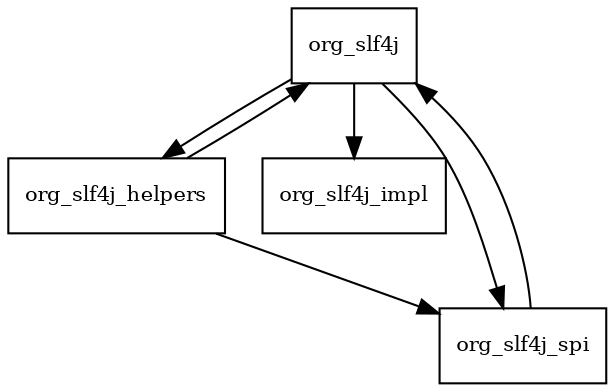 digraph slf4j_api_1_7_2_redhat_3_package_dependencies {
  node [shape = box, fontsize=10.0];
  org_slf4j -> org_slf4j_helpers;
  org_slf4j -> org_slf4j_impl;
  org_slf4j -> org_slf4j_spi;
  org_slf4j_helpers -> org_slf4j;
  org_slf4j_helpers -> org_slf4j_spi;
  org_slf4j_spi -> org_slf4j;
}
